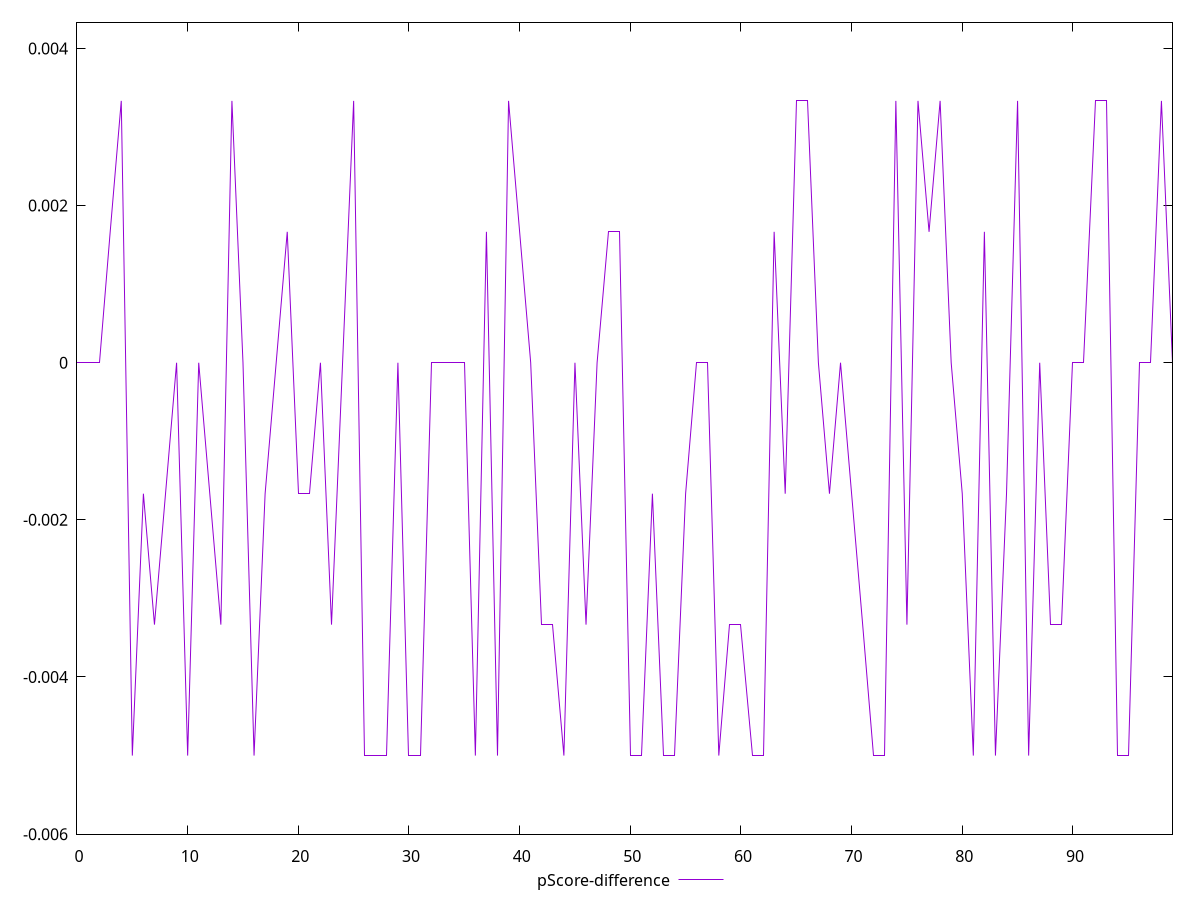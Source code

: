 reset

$pScoreDifference <<EOF
0 0
1 0
2 0
3 0.0016666666666665941
4 0.0033333333333332993
5 -0.0050000000000000044
6 -0.0016666666666667052
7 -0.0033333333333332993
8 -0.0016666666666665941
9 0
10 -0.0050000000000000044
11 0
12 -0.0016666666666665941
13 -0.0033333333333332993
14 0.0033333333333332993
15 0
16 -0.0050000000000000044
17 -0.0016666666666667052
18 0
19 0.0016666666666667052
20 -0.0016666666666667052
21 -0.0016666666666665941
22 0
23 -0.0033333333333334103
24 0
25 0.0033333333333332993
26 -0.0050000000000000044
27 -0.0050000000000000044
28 -0.0050000000000000044
29 0
30 -0.0050000000000000044
31 -0.0050000000000000044
32 0
33 0
34 0
35 0
36 -0.0050000000000000044
37 0.0016666666666667052
38 -0.0050000000000000044
39 0.0033333333333332993
40 0.0016666666666667052
41 0
42 -0.0033333333333332993
43 -0.0033333333333332993
44 -0.0050000000000000044
45 0
46 -0.0033333333333332993
47 0
48 0.0016666666666665941
49 0.0016666666666667052
50 -0.0050000000000000044
51 -0.0050000000000000044
52 -0.0016666666666665941
53 -0.0050000000000000044
54 -0.0050000000000000044
55 -0.0016666666666665941
56 0
57 0
58 -0.0050000000000000044
59 -0.0033333333333332993
60 -0.0033333333333334103
61 -0.0050000000000000044
62 -0.0050000000000000044
63 0.0016666666666665941
64 -0.0016666666666665941
65 0.0033333333333332993
66 0.0033333333333332993
67 0
68 -0.0016666666666665941
69 0
70 -0.0016666666666667052
71 -0.0033333333333332993
72 -0.0050000000000000044
73 -0.0050000000000000044
74 0.0033333333333332993
75 -0.0033333333333332993
76 0.0033333333333332993
77 0.0016666666666667052
78 0.0033333333333332993
79 0
80 -0.0016666666666667052
81 -0.0050000000000000044
82 0.0016666666666665941
83 -0.0050000000000000044
84 -0.0016666666666665941
85 0.0033333333333332993
86 -0.0050000000000000044
87 0
88 -0.0033333333333332993
89 -0.0033333333333332993
90 0
91 0
92 0.0033333333333332993
93 0.0033333333333332993
94 -0.0050000000000000044
95 -0.0050000000000000044
96 0
97 0
98 0.0033333333333332993
99 0
EOF

set key outside below
set xrange [0:99]
set yrange [-0.0060000000000000045:0.004333333333333299]
set trange [-0.0060000000000000045:0.004333333333333299]
set terminal svg size 640, 500 enhanced background rgb 'white'
set output "report_00019_2021-02-10T18-14-37.922Z//unused-css-rules/samples/pages/pScore-difference/values.svg"

plot $pScoreDifference title "pScore-difference" with line

reset
